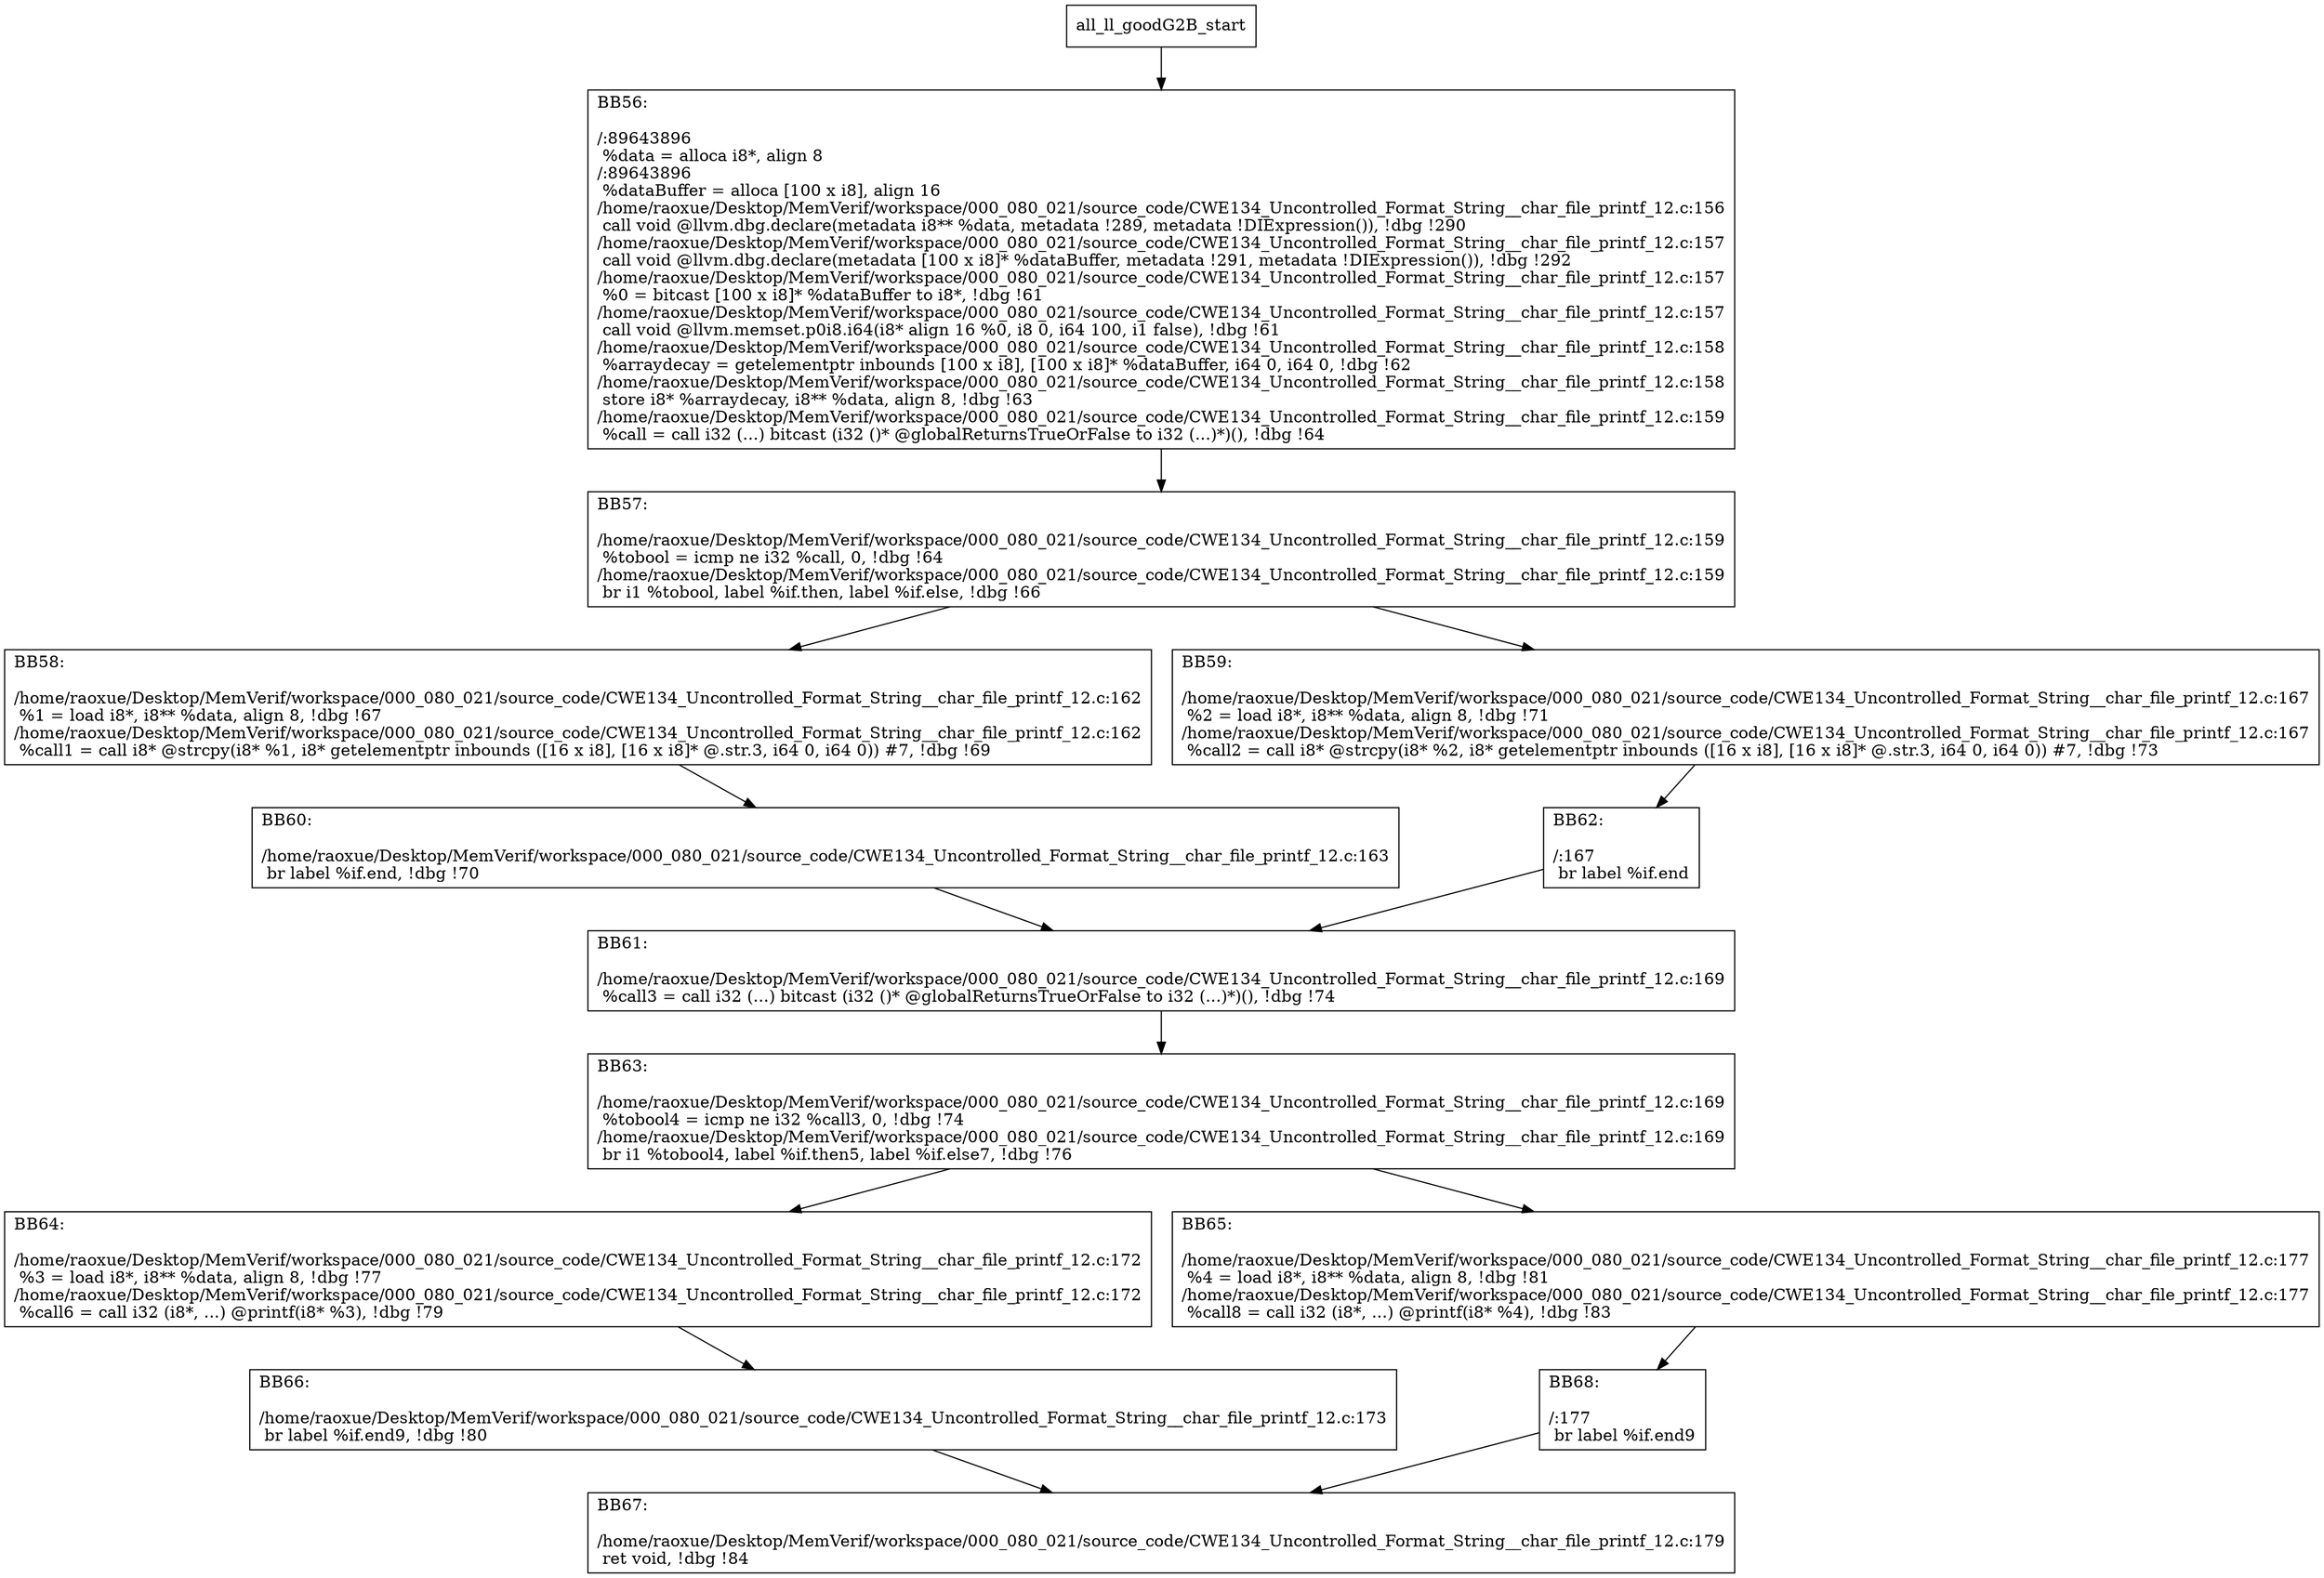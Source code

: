 digraph "CFG for'all_ll_goodG2B' function" {
	BBall_ll_goodG2B_start[shape=record,label="{all_ll_goodG2B_start}"];
	BBall_ll_goodG2B_start-> all_ll_goodG2BBB56;
	all_ll_goodG2BBB56 [shape=record, label="{BB56:\l\l/:89643896\l
  %data = alloca i8*, align 8\l
/:89643896\l
  %dataBuffer = alloca [100 x i8], align 16\l
/home/raoxue/Desktop/MemVerif/workspace/000_080_021/source_code/CWE134_Uncontrolled_Format_String__char_file_printf_12.c:156\l
  call void @llvm.dbg.declare(metadata i8** %data, metadata !289, metadata !DIExpression()), !dbg !290\l
/home/raoxue/Desktop/MemVerif/workspace/000_080_021/source_code/CWE134_Uncontrolled_Format_String__char_file_printf_12.c:157\l
  call void @llvm.dbg.declare(metadata [100 x i8]* %dataBuffer, metadata !291, metadata !DIExpression()), !dbg !292\l
/home/raoxue/Desktop/MemVerif/workspace/000_080_021/source_code/CWE134_Uncontrolled_Format_String__char_file_printf_12.c:157\l
  %0 = bitcast [100 x i8]* %dataBuffer to i8*, !dbg !61\l
/home/raoxue/Desktop/MemVerif/workspace/000_080_021/source_code/CWE134_Uncontrolled_Format_String__char_file_printf_12.c:157\l
  call void @llvm.memset.p0i8.i64(i8* align 16 %0, i8 0, i64 100, i1 false), !dbg !61\l
/home/raoxue/Desktop/MemVerif/workspace/000_080_021/source_code/CWE134_Uncontrolled_Format_String__char_file_printf_12.c:158\l
  %arraydecay = getelementptr inbounds [100 x i8], [100 x i8]* %dataBuffer, i64 0, i64 0, !dbg !62\l
/home/raoxue/Desktop/MemVerif/workspace/000_080_021/source_code/CWE134_Uncontrolled_Format_String__char_file_printf_12.c:158\l
  store i8* %arraydecay, i8** %data, align 8, !dbg !63\l
/home/raoxue/Desktop/MemVerif/workspace/000_080_021/source_code/CWE134_Uncontrolled_Format_String__char_file_printf_12.c:159\l
  %call = call i32 (...) bitcast (i32 ()* @globalReturnsTrueOrFalse to i32 (...)*)(), !dbg !64\l
}"];
	all_ll_goodG2BBB56-> all_ll_goodG2BBB57;
	all_ll_goodG2BBB57 [shape=record, label="{BB57:\l\l/home/raoxue/Desktop/MemVerif/workspace/000_080_021/source_code/CWE134_Uncontrolled_Format_String__char_file_printf_12.c:159\l
  %tobool = icmp ne i32 %call, 0, !dbg !64\l
/home/raoxue/Desktop/MemVerif/workspace/000_080_021/source_code/CWE134_Uncontrolled_Format_String__char_file_printf_12.c:159\l
  br i1 %tobool, label %if.then, label %if.else, !dbg !66\l
}"];
	all_ll_goodG2BBB57-> all_ll_goodG2BBB58;
	all_ll_goodG2BBB57-> all_ll_goodG2BBB59;
	all_ll_goodG2BBB58 [shape=record, label="{BB58:\l\l/home/raoxue/Desktop/MemVerif/workspace/000_080_021/source_code/CWE134_Uncontrolled_Format_String__char_file_printf_12.c:162\l
  %1 = load i8*, i8** %data, align 8, !dbg !67\l
/home/raoxue/Desktop/MemVerif/workspace/000_080_021/source_code/CWE134_Uncontrolled_Format_String__char_file_printf_12.c:162\l
  %call1 = call i8* @strcpy(i8* %1, i8* getelementptr inbounds ([16 x i8], [16 x i8]* @.str.3, i64 0, i64 0)) #7, !dbg !69\l
}"];
	all_ll_goodG2BBB58-> all_ll_goodG2BBB60;
	all_ll_goodG2BBB60 [shape=record, label="{BB60:\l\l/home/raoxue/Desktop/MemVerif/workspace/000_080_021/source_code/CWE134_Uncontrolled_Format_String__char_file_printf_12.c:163\l
  br label %if.end, !dbg !70\l
}"];
	all_ll_goodG2BBB60-> all_ll_goodG2BBB61;
	all_ll_goodG2BBB59 [shape=record, label="{BB59:\l\l/home/raoxue/Desktop/MemVerif/workspace/000_080_021/source_code/CWE134_Uncontrolled_Format_String__char_file_printf_12.c:167\l
  %2 = load i8*, i8** %data, align 8, !dbg !71\l
/home/raoxue/Desktop/MemVerif/workspace/000_080_021/source_code/CWE134_Uncontrolled_Format_String__char_file_printf_12.c:167\l
  %call2 = call i8* @strcpy(i8* %2, i8* getelementptr inbounds ([16 x i8], [16 x i8]* @.str.3, i64 0, i64 0)) #7, !dbg !73\l
}"];
	all_ll_goodG2BBB59-> all_ll_goodG2BBB62;
	all_ll_goodG2BBB62 [shape=record, label="{BB62:\l\l/:167\l
  br label %if.end\l
}"];
	all_ll_goodG2BBB62-> all_ll_goodG2BBB61;
	all_ll_goodG2BBB61 [shape=record, label="{BB61:\l\l/home/raoxue/Desktop/MemVerif/workspace/000_080_021/source_code/CWE134_Uncontrolled_Format_String__char_file_printf_12.c:169\l
  %call3 = call i32 (...) bitcast (i32 ()* @globalReturnsTrueOrFalse to i32 (...)*)(), !dbg !74\l
}"];
	all_ll_goodG2BBB61-> all_ll_goodG2BBB63;
	all_ll_goodG2BBB63 [shape=record, label="{BB63:\l\l/home/raoxue/Desktop/MemVerif/workspace/000_080_021/source_code/CWE134_Uncontrolled_Format_String__char_file_printf_12.c:169\l
  %tobool4 = icmp ne i32 %call3, 0, !dbg !74\l
/home/raoxue/Desktop/MemVerif/workspace/000_080_021/source_code/CWE134_Uncontrolled_Format_String__char_file_printf_12.c:169\l
  br i1 %tobool4, label %if.then5, label %if.else7, !dbg !76\l
}"];
	all_ll_goodG2BBB63-> all_ll_goodG2BBB64;
	all_ll_goodG2BBB63-> all_ll_goodG2BBB65;
	all_ll_goodG2BBB64 [shape=record, label="{BB64:\l\l/home/raoxue/Desktop/MemVerif/workspace/000_080_021/source_code/CWE134_Uncontrolled_Format_String__char_file_printf_12.c:172\l
  %3 = load i8*, i8** %data, align 8, !dbg !77\l
/home/raoxue/Desktop/MemVerif/workspace/000_080_021/source_code/CWE134_Uncontrolled_Format_String__char_file_printf_12.c:172\l
  %call6 = call i32 (i8*, ...) @printf(i8* %3), !dbg !79\l
}"];
	all_ll_goodG2BBB64-> all_ll_goodG2BBB66;
	all_ll_goodG2BBB66 [shape=record, label="{BB66:\l\l/home/raoxue/Desktop/MemVerif/workspace/000_080_021/source_code/CWE134_Uncontrolled_Format_String__char_file_printf_12.c:173\l
  br label %if.end9, !dbg !80\l
}"];
	all_ll_goodG2BBB66-> all_ll_goodG2BBB67;
	all_ll_goodG2BBB65 [shape=record, label="{BB65:\l\l/home/raoxue/Desktop/MemVerif/workspace/000_080_021/source_code/CWE134_Uncontrolled_Format_String__char_file_printf_12.c:177\l
  %4 = load i8*, i8** %data, align 8, !dbg !81\l
/home/raoxue/Desktop/MemVerif/workspace/000_080_021/source_code/CWE134_Uncontrolled_Format_String__char_file_printf_12.c:177\l
  %call8 = call i32 (i8*, ...) @printf(i8* %4), !dbg !83\l
}"];
	all_ll_goodG2BBB65-> all_ll_goodG2BBB68;
	all_ll_goodG2BBB68 [shape=record, label="{BB68:\l\l/:177\l
  br label %if.end9\l
}"];
	all_ll_goodG2BBB68-> all_ll_goodG2BBB67;
	all_ll_goodG2BBB67 [shape=record, label="{BB67:\l\l/home/raoxue/Desktop/MemVerif/workspace/000_080_021/source_code/CWE134_Uncontrolled_Format_String__char_file_printf_12.c:179\l
  ret void, !dbg !84\l
}"];
}
